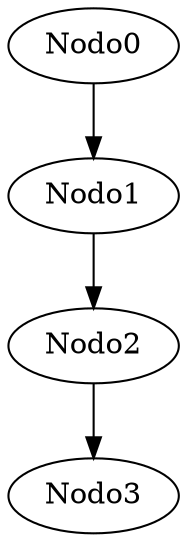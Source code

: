 digraph ejemplo1
{
Nodo0[label1="AAA"];
Nodo1[label1="BBB"];
Nodo2[label1="CCCC"];

Nodo0->Nodo1;
Nodo1->Nodo2;
Nodo2->Nodo3;
}